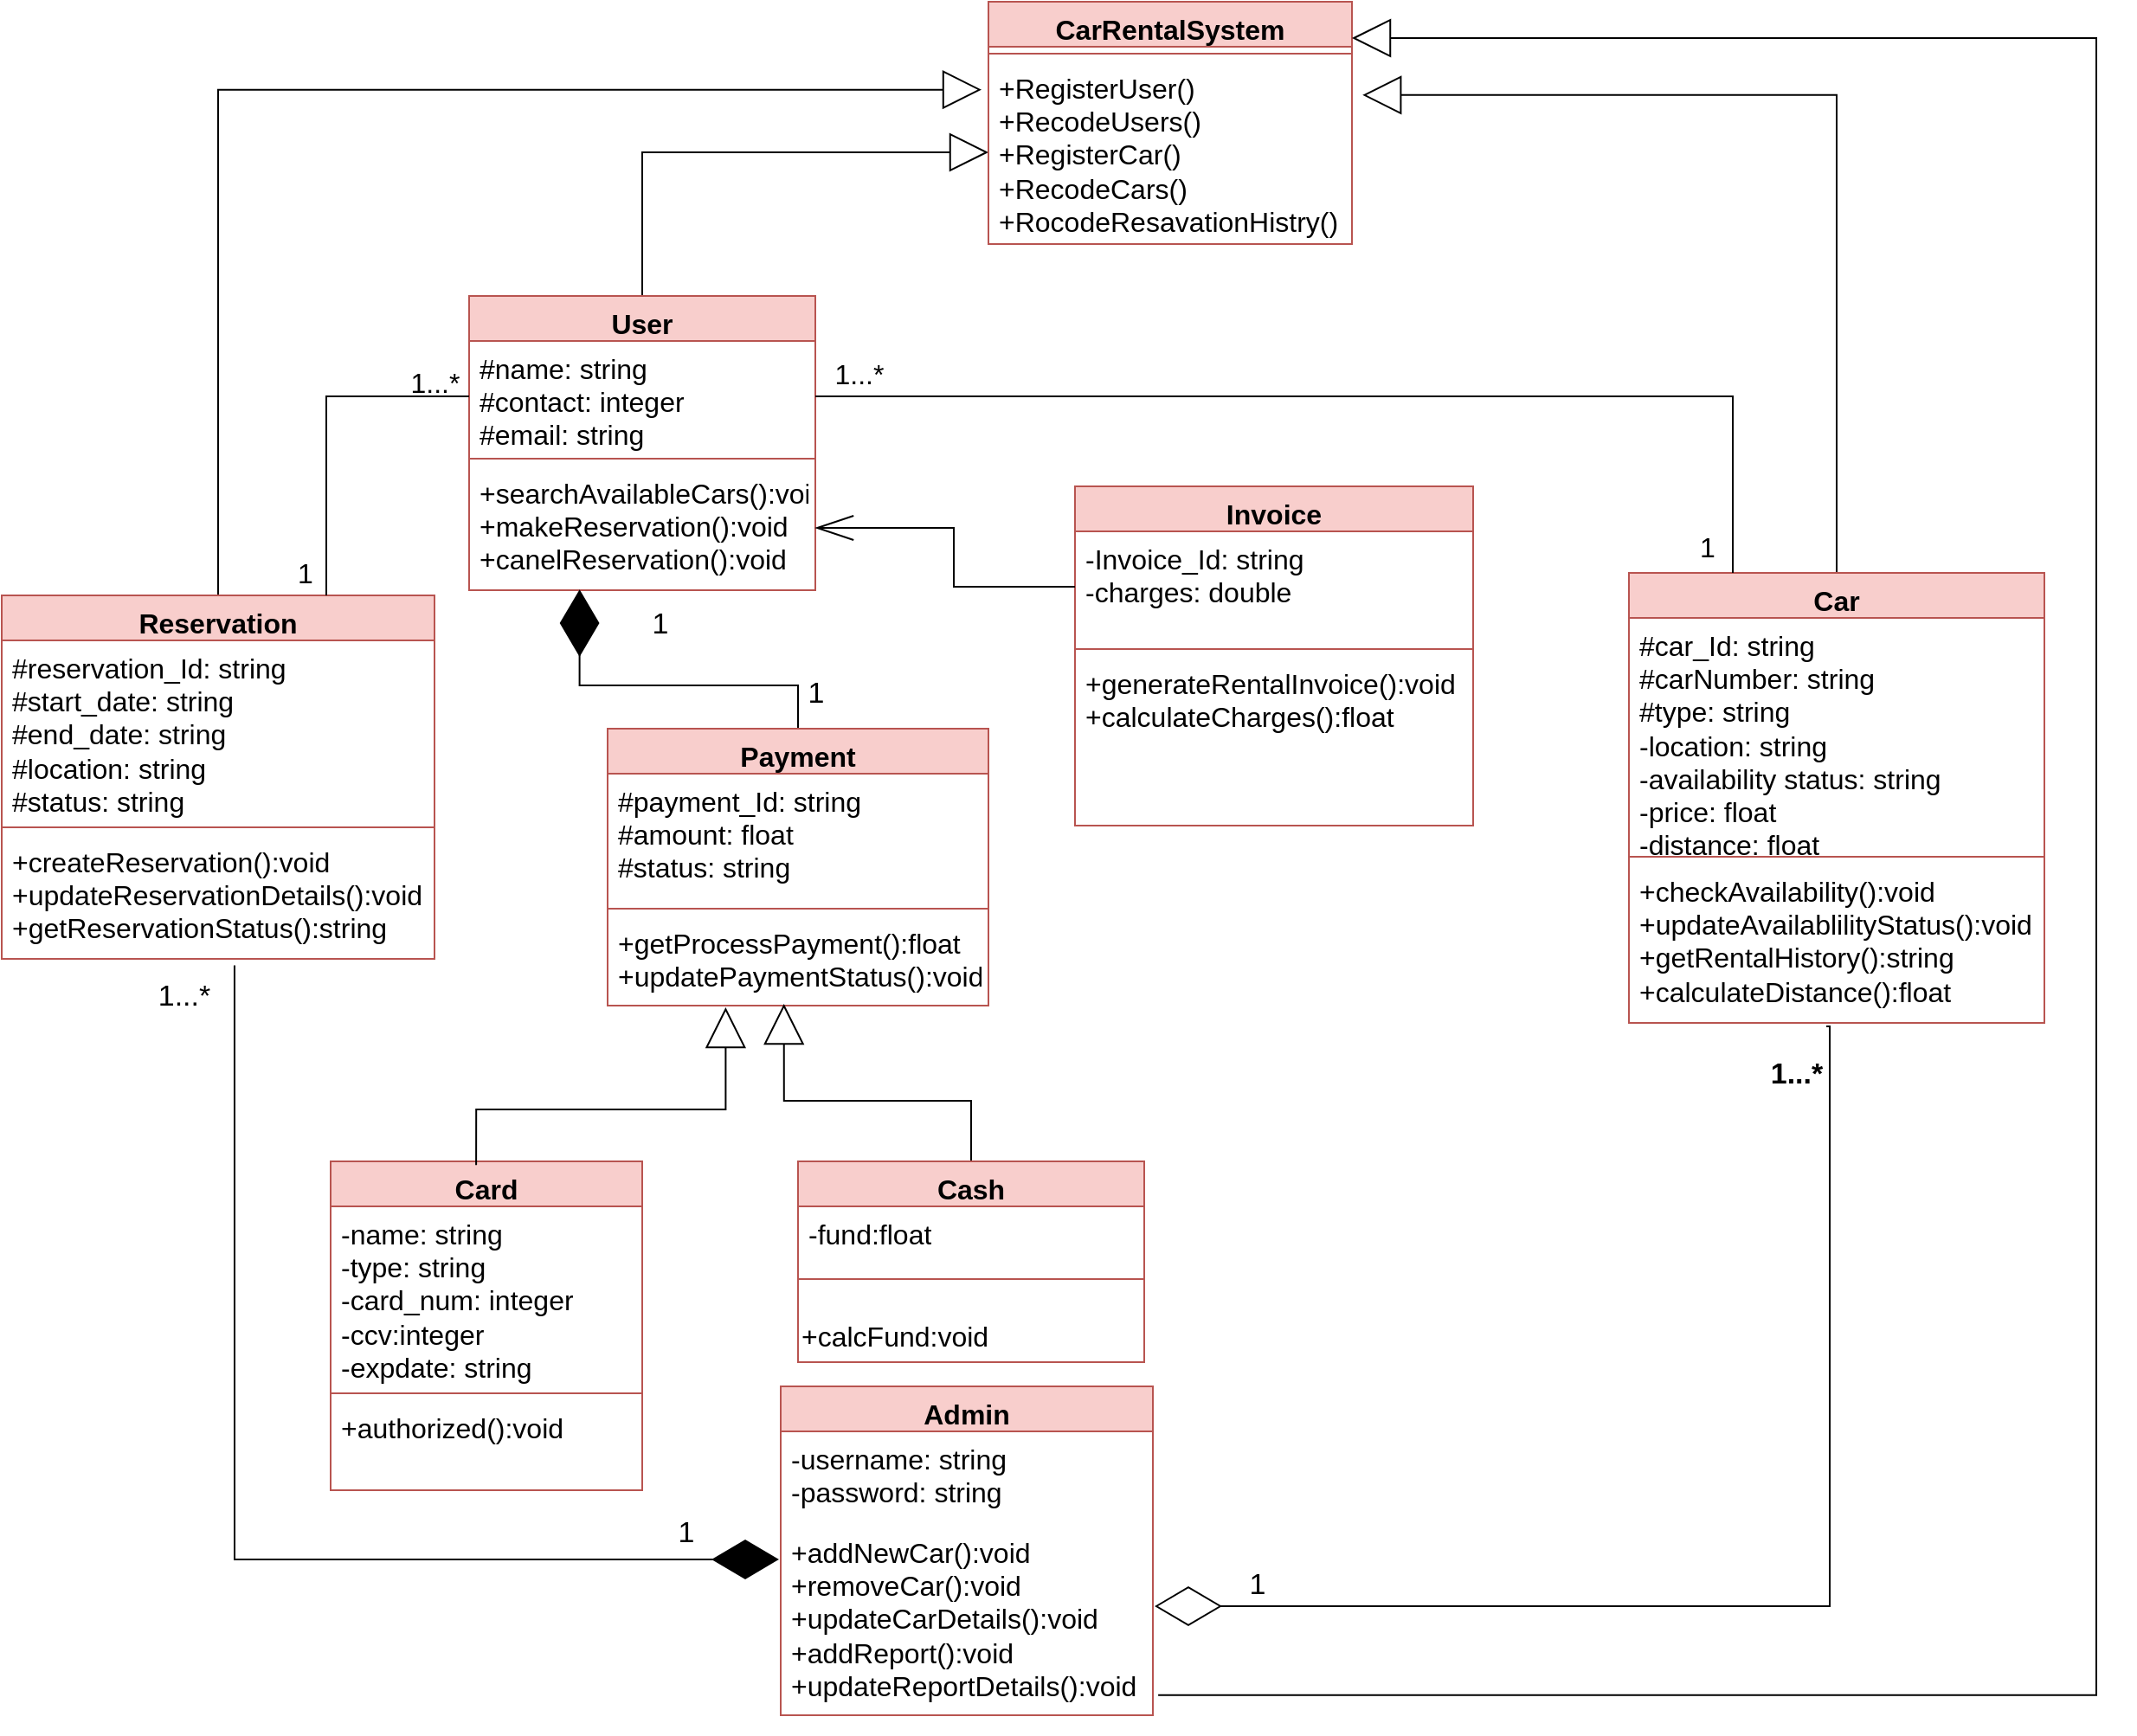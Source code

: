 <mxfile version="20.8.16" type="device" pages="2"><diagram id="C5RBs43oDa-KdzZeNtuy" name="Page-1"><mxGraphModel dx="1730" dy="540" grid="1" gridSize="10" guides="1" tooltips="1" connect="1" arrows="1" fold="1" page="1" pageScale="1" pageWidth="850" pageHeight="1100" background="#FFFFFF" math="0" shadow="0"><root><mxCell id="WIyWlLk6GJQsqaUBKTNV-0"/><mxCell id="WIyWlLk6GJQsqaUBKTNV-1" parent="WIyWlLk6GJQsqaUBKTNV-0"/><mxCell id="5fKH6Zi56oNLOz5DP2K2-34" style="edgeStyle=orthogonalEdgeStyle;rounded=0;orthogonalLoop=1;jettySize=auto;html=1;exitX=0.5;exitY=0;exitDx=0;exitDy=0;entryX=0;entryY=0.5;entryDx=0;entryDy=0;fontSize=17;endArrow=block;endFill=0;startSize=5;endSize=20;targetPerimeterSpacing=0;" parent="WIyWlLk6GJQsqaUBKTNV-1" source="JKnErFiWb5vEpZfUw-BA-1" target="5fKH6Zi56oNLOz5DP2K2-26" edge="1"><mxGeometry relative="1" as="geometry"/></mxCell><mxCell id="JKnErFiWb5vEpZfUw-BA-1" value="User" style="swimlane;fontStyle=1;align=center;verticalAlign=top;childLayout=stackLayout;horizontal=1;startSize=26;horizontalStack=0;resizeParent=1;resizeParentMax=0;resizeLast=0;collapsible=1;marginBottom=0;whiteSpace=wrap;html=1;fontSize=16;fillColor=#f8cecc;strokeColor=#b85450;" parent="WIyWlLk6GJQsqaUBKTNV-1" vertex="1"><mxGeometry x="-190" y="250" width="200" height="170" as="geometry"/></mxCell><mxCell id="JKnErFiWb5vEpZfUw-BA-2" value="#name: string&lt;br&gt;#contact: integer&lt;br&gt;#email: string" style="text;strokeColor=none;fillColor=none;align=left;verticalAlign=top;spacingLeft=4;spacingRight=4;overflow=hidden;rotatable=0;points=[[0,0.5],[1,0.5]];portConstraint=eastwest;whiteSpace=wrap;html=1;fontSize=16;" parent="JKnErFiWb5vEpZfUw-BA-1" vertex="1"><mxGeometry y="26" width="200" height="64" as="geometry"/></mxCell><mxCell id="JKnErFiWb5vEpZfUw-BA-3" value="" style="line;strokeWidth=1;fillColor=none;align=left;verticalAlign=middle;spacingTop=-1;spacingLeft=3;spacingRight=3;rotatable=0;labelPosition=right;points=[];portConstraint=eastwest;strokeColor=inherit;fontSize=16;" parent="JKnErFiWb5vEpZfUw-BA-1" vertex="1"><mxGeometry y="90" width="200" height="8" as="geometry"/></mxCell><mxCell id="JKnErFiWb5vEpZfUw-BA-4" value="+searchAvailableCars():void&lt;br&gt;+makeReservation():void&lt;br&gt;+canelReservation():void" style="text;strokeColor=none;fillColor=none;align=left;verticalAlign=top;spacingLeft=4;spacingRight=4;overflow=hidden;rotatable=0;points=[[0,0.5],[1,0.5]];portConstraint=eastwest;whiteSpace=wrap;html=1;fontSize=16;" parent="JKnErFiWb5vEpZfUw-BA-1" vertex="1"><mxGeometry y="98" width="200" height="72" as="geometry"/></mxCell><mxCell id="5fKH6Zi56oNLOz5DP2K2-31" style="edgeStyle=orthogonalEdgeStyle;rounded=0;orthogonalLoop=1;jettySize=auto;html=1;exitX=0.5;exitY=0;exitDx=0;exitDy=0;entryX=1.029;entryY=0.188;entryDx=0;entryDy=0;fontSize=17;endArrow=block;endFill=0;startSize=5;endSize=20;targetPerimeterSpacing=0;entryPerimeter=0;" parent="WIyWlLk6GJQsqaUBKTNV-1" source="JKnErFiWb5vEpZfUw-BA-9" target="5fKH6Zi56oNLOz5DP2K2-26" edge="1"><mxGeometry relative="1" as="geometry"/></mxCell><mxCell id="JKnErFiWb5vEpZfUw-BA-9" value="Car" style="swimlane;fontStyle=1;align=center;verticalAlign=top;childLayout=stackLayout;horizontal=1;startSize=26;horizontalStack=0;resizeParent=1;resizeParentMax=0;resizeLast=0;collapsible=1;marginBottom=0;whiteSpace=wrap;html=1;fontSize=16;fillColor=#f8cecc;strokeColor=#b85450;" parent="WIyWlLk6GJQsqaUBKTNV-1" vertex="1"><mxGeometry x="480" y="410" width="240" height="260" as="geometry"/></mxCell><mxCell id="JKnErFiWb5vEpZfUw-BA-10" value="#car_Id: string&lt;br&gt;#carNumber: string&lt;br&gt;#type: string&lt;br&gt;-location: string&lt;br&gt;-availability status: string&lt;br&gt;-price: float&lt;br&gt;-distance: float" style="text;strokeColor=none;fillColor=none;align=left;verticalAlign=top;spacingLeft=4;spacingRight=4;overflow=hidden;rotatable=0;points=[[0,0.5],[1,0.5]];portConstraint=eastwest;whiteSpace=wrap;html=1;fontSize=16;" parent="JKnErFiWb5vEpZfUw-BA-9" vertex="1"><mxGeometry y="26" width="240" height="134" as="geometry"/></mxCell><mxCell id="JKnErFiWb5vEpZfUw-BA-11" value="" style="line;strokeWidth=1;fillColor=none;align=left;verticalAlign=middle;spacingTop=-1;spacingLeft=3;spacingRight=3;rotatable=0;labelPosition=right;points=[];portConstraint=eastwest;strokeColor=inherit;fontSize=16;" parent="JKnErFiWb5vEpZfUw-BA-9" vertex="1"><mxGeometry y="160" width="240" height="8" as="geometry"/></mxCell><mxCell id="JKnErFiWb5vEpZfUw-BA-12" value="+checkAvailability():void&lt;br&gt;+updateAvailablilityStatus():void&lt;br&gt;+getRentalHistory():string&lt;br&gt;+calculateDistance():float" style="text;strokeColor=none;fillColor=none;align=left;verticalAlign=top;spacingLeft=4;spacingRight=4;overflow=hidden;rotatable=0;points=[[0,0.5],[1,0.5]];portConstraint=eastwest;whiteSpace=wrap;html=1;fontSize=16;" parent="JKnErFiWb5vEpZfUw-BA-9" vertex="1"><mxGeometry y="168" width="240" height="92" as="geometry"/></mxCell><mxCell id="5fKH6Zi56oNLOz5DP2K2-10" style="edgeStyle=orthogonalEdgeStyle;rounded=0;orthogonalLoop=1;jettySize=auto;html=1;exitX=0.384;exitY=1.052;exitDx=0;exitDy=0;fontSize=17;endArrow=diamondThin;endFill=1;startSize=5;endSize=36;targetPerimeterSpacing=0;exitPerimeter=0;" parent="WIyWlLk6GJQsqaUBKTNV-1" edge="1"><mxGeometry relative="1" as="geometry"><mxPoint x="-325.52" y="636.744" as="sourcePoint"/><mxPoint x="-11" y="980" as="targetPoint"/><Array as="points"><mxPoint x="-326" y="980"/><mxPoint x="-70" y="980"/></Array></mxGeometry></mxCell><mxCell id="5fKH6Zi56oNLOz5DP2K2-30" style="edgeStyle=orthogonalEdgeStyle;rounded=0;orthogonalLoop=1;jettySize=auto;html=1;exitX=0.5;exitY=0;exitDx=0;exitDy=0;entryX=-0.019;entryY=0.159;entryDx=0;entryDy=0;entryPerimeter=0;fontSize=17;endArrow=block;endFill=0;startSize=5;endSize=20;targetPerimeterSpacing=0;" parent="WIyWlLk6GJQsqaUBKTNV-1" source="JKnErFiWb5vEpZfUw-BA-13" target="5fKH6Zi56oNLOz5DP2K2-26" edge="1"><mxGeometry relative="1" as="geometry"/></mxCell><mxCell id="JKnErFiWb5vEpZfUw-BA-13" value="Reservation" style="swimlane;fontStyle=1;align=center;verticalAlign=top;childLayout=stackLayout;horizontal=1;startSize=26;horizontalStack=0;resizeParent=1;resizeParentMax=0;resizeLast=0;collapsible=1;marginBottom=0;whiteSpace=wrap;html=1;fontSize=16;fillColor=#f8cecc;strokeColor=#b85450;" parent="WIyWlLk6GJQsqaUBKTNV-1" vertex="1"><mxGeometry x="-460" y="423" width="250" height="210" as="geometry"/></mxCell><mxCell id="JKnErFiWb5vEpZfUw-BA-14" value="#reservation_Id: string&lt;br&gt;#start_date: string&lt;br&gt;#end_date: string&lt;br&gt;#location: string&lt;br&gt;#status: string" style="text;strokeColor=none;fillColor=none;align=left;verticalAlign=top;spacingLeft=4;spacingRight=4;overflow=hidden;rotatable=0;points=[[0,0.5],[1,0.5]];portConstraint=eastwest;whiteSpace=wrap;html=1;fontSize=16;" parent="JKnErFiWb5vEpZfUw-BA-13" vertex="1"><mxGeometry y="26" width="250" height="104" as="geometry"/></mxCell><mxCell id="JKnErFiWb5vEpZfUw-BA-15" value="" style="line;strokeWidth=1;fillColor=none;align=left;verticalAlign=middle;spacingTop=-1;spacingLeft=3;spacingRight=3;rotatable=0;labelPosition=right;points=[];portConstraint=eastwest;strokeColor=inherit;fontSize=16;" parent="JKnErFiWb5vEpZfUw-BA-13" vertex="1"><mxGeometry y="130" width="250" height="8" as="geometry"/></mxCell><mxCell id="JKnErFiWb5vEpZfUw-BA-16" value="+createReservation():void&lt;br&gt;+updateReservationDetails():void&lt;br&gt;+getReservationStatus():string" style="text;strokeColor=none;fillColor=none;align=left;verticalAlign=top;spacingLeft=4;spacingRight=4;overflow=hidden;rotatable=0;points=[[0,0.5],[1,0.5]];portConstraint=eastwest;whiteSpace=wrap;html=1;fontSize=16;" parent="JKnErFiWb5vEpZfUw-BA-13" vertex="1"><mxGeometry y="138" width="250" height="72" as="geometry"/></mxCell><mxCell id="JKnErFiWb5vEpZfUw-BA-21" value="Invoice" style="swimlane;fontStyle=1;align=center;verticalAlign=top;childLayout=stackLayout;horizontal=1;startSize=26;horizontalStack=0;resizeParent=1;resizeParentMax=0;resizeLast=0;collapsible=1;marginBottom=0;whiteSpace=wrap;html=1;fontSize=16;fillColor=#f8cecc;strokeColor=#b85450;" parent="WIyWlLk6GJQsqaUBKTNV-1" vertex="1"><mxGeometry x="160" y="360" width="230" height="196" as="geometry"/></mxCell><mxCell id="JKnErFiWb5vEpZfUw-BA-22" value="-Invoice_Id: string&lt;br&gt;-charges: double" style="text;strokeColor=none;fillColor=none;align=left;verticalAlign=top;spacingLeft=4;spacingRight=4;overflow=hidden;rotatable=0;points=[[0,0.5],[1,0.5]];portConstraint=eastwest;whiteSpace=wrap;html=1;fontSize=16;" parent="JKnErFiWb5vEpZfUw-BA-21" vertex="1"><mxGeometry y="26" width="230" height="64" as="geometry"/></mxCell><mxCell id="JKnErFiWb5vEpZfUw-BA-23" value="" style="line;strokeWidth=1;fillColor=none;align=left;verticalAlign=middle;spacingTop=-1;spacingLeft=3;spacingRight=3;rotatable=0;labelPosition=right;points=[];portConstraint=eastwest;strokeColor=inherit;fontSize=16;" parent="JKnErFiWb5vEpZfUw-BA-21" vertex="1"><mxGeometry y="90" width="230" height="8" as="geometry"/></mxCell><mxCell id="JKnErFiWb5vEpZfUw-BA-24" value="+generateRentalInvoice():void&lt;br&gt;+calculateCharges():float" style="text;strokeColor=none;fillColor=none;align=left;verticalAlign=top;spacingLeft=4;spacingRight=4;overflow=hidden;rotatable=0;points=[[0,0.5],[1,0.5]];portConstraint=eastwest;whiteSpace=wrap;html=1;fontSize=16;" parent="JKnErFiWb5vEpZfUw-BA-21" vertex="1"><mxGeometry y="98" width="230" height="98" as="geometry"/></mxCell><mxCell id="5fKH6Zi56oNLOz5DP2K2-41" style="edgeStyle=orthogonalEdgeStyle;rounded=0;orthogonalLoop=1;jettySize=auto;html=1;exitX=0.5;exitY=0;exitDx=0;exitDy=0;fontSize=17;endArrow=diamondThin;endFill=1;startSize=5;endSize=36;targetPerimeterSpacing=0;entryX=0.319;entryY=0.994;entryDx=0;entryDy=0;entryPerimeter=0;" parent="WIyWlLk6GJQsqaUBKTNV-1" source="JKnErFiWb5vEpZfUw-BA-29" target="JKnErFiWb5vEpZfUw-BA-4" edge="1"><mxGeometry relative="1" as="geometry"><mxPoint x="-110" y="430" as="targetPoint"/><Array as="points"><mxPoint y="475"/><mxPoint x="-126" y="475"/></Array></mxGeometry></mxCell><mxCell id="JKnErFiWb5vEpZfUw-BA-29" value="Payment" style="swimlane;fontStyle=1;align=center;verticalAlign=top;childLayout=stackLayout;horizontal=1;startSize=26;horizontalStack=0;resizeParent=1;resizeParentMax=0;resizeLast=0;collapsible=1;marginBottom=0;whiteSpace=wrap;html=1;fontSize=16;fillColor=#f8cecc;strokeColor=#b85450;" parent="WIyWlLk6GJQsqaUBKTNV-1" vertex="1"><mxGeometry x="-110" y="500" width="220" height="160" as="geometry"/></mxCell><mxCell id="JKnErFiWb5vEpZfUw-BA-30" value="#payment_Id: string&lt;br&gt;#amount: float&lt;br&gt;#status: string" style="text;strokeColor=none;fillColor=none;align=left;verticalAlign=top;spacingLeft=4;spacingRight=4;overflow=hidden;rotatable=0;points=[[0,0.5],[1,0.5]];portConstraint=eastwest;whiteSpace=wrap;html=1;fontSize=16;" parent="JKnErFiWb5vEpZfUw-BA-29" vertex="1"><mxGeometry y="26" width="220" height="74" as="geometry"/></mxCell><mxCell id="JKnErFiWb5vEpZfUw-BA-31" value="" style="line;strokeWidth=1;fillColor=none;align=left;verticalAlign=middle;spacingTop=-1;spacingLeft=3;spacingRight=3;rotatable=0;labelPosition=right;points=[];portConstraint=eastwest;strokeColor=inherit;fontSize=16;" parent="JKnErFiWb5vEpZfUw-BA-29" vertex="1"><mxGeometry y="100" width="220" height="8" as="geometry"/></mxCell><mxCell id="JKnErFiWb5vEpZfUw-BA-32" value="+getProcessPayment():float&lt;br&gt;+updatePaymentStatus():void" style="text;strokeColor=none;fillColor=none;align=left;verticalAlign=top;spacingLeft=4;spacingRight=4;overflow=hidden;rotatable=0;points=[[0,0.5],[1,0.5]];portConstraint=eastwest;whiteSpace=wrap;html=1;fontSize=16;" parent="JKnErFiWb5vEpZfUw-BA-29" vertex="1"><mxGeometry y="108" width="220" height="52" as="geometry"/></mxCell><mxCell id="AgXXoF1QpQDOh2GiDU2i-0" value="Card" style="swimlane;fontStyle=1;align=center;verticalAlign=top;childLayout=stackLayout;horizontal=1;startSize=26;horizontalStack=0;resizeParent=1;resizeParentMax=0;resizeLast=0;collapsible=1;marginBottom=0;whiteSpace=wrap;html=1;fontSize=16;fillColor=#f8cecc;strokeColor=#b85450;" parent="WIyWlLk6GJQsqaUBKTNV-1" vertex="1"><mxGeometry x="-270" y="750" width="180" height="190" as="geometry"/></mxCell><mxCell id="AgXXoF1QpQDOh2GiDU2i-1" value="-name: string&lt;br&gt;-type: string&lt;br&gt;-card_num: integer&lt;br&gt;-ccv:integer&lt;br&gt;-expdate: string" style="text;strokeColor=none;fillColor=none;align=left;verticalAlign=top;spacingLeft=4;spacingRight=4;overflow=hidden;rotatable=0;points=[[0,0.5],[1,0.5]];portConstraint=eastwest;whiteSpace=wrap;html=1;fontSize=16;" parent="AgXXoF1QpQDOh2GiDU2i-0" vertex="1"><mxGeometry y="26" width="180" height="104" as="geometry"/></mxCell><mxCell id="AgXXoF1QpQDOh2GiDU2i-2" value="" style="line;strokeWidth=1;fillColor=none;align=left;verticalAlign=middle;spacingTop=-1;spacingLeft=3;spacingRight=3;rotatable=0;labelPosition=right;points=[];portConstraint=eastwest;strokeColor=inherit;fontSize=16;" parent="AgXXoF1QpQDOh2GiDU2i-0" vertex="1"><mxGeometry y="130" width="180" height="8" as="geometry"/></mxCell><mxCell id="AgXXoF1QpQDOh2GiDU2i-3" value="+authorized():void" style="text;strokeColor=none;fillColor=none;align=left;verticalAlign=top;spacingLeft=4;spacingRight=4;overflow=hidden;rotatable=0;points=[[0,0.5],[1,0.5]];portConstraint=eastwest;whiteSpace=wrap;html=1;fontSize=16;" parent="AgXXoF1QpQDOh2GiDU2i-0" vertex="1"><mxGeometry y="138" width="180" height="52" as="geometry"/></mxCell><mxCell id="5fKH6Zi56oNLOz5DP2K2-1" style="edgeStyle=orthogonalEdgeStyle;rounded=0;orthogonalLoop=1;jettySize=auto;html=1;endArrow=block;endFill=0;startSize=5;endSize=21;targetPerimeterSpacing=0;entryX=0.463;entryY=0.981;entryDx=0;entryDy=0;entryPerimeter=0;exitX=0.5;exitY=0;exitDx=0;exitDy=0;" parent="WIyWlLk6GJQsqaUBKTNV-1" source="AgXXoF1QpQDOh2GiDU2i-4" target="JKnErFiWb5vEpZfUw-BA-32" edge="1"><mxGeometry relative="1" as="geometry"><mxPoint x="-20" y="620" as="targetPoint"/><mxPoint x="95" y="710" as="sourcePoint"/></mxGeometry></mxCell><mxCell id="AgXXoF1QpQDOh2GiDU2i-4" value="Cash" style="swimlane;fontStyle=1;align=center;verticalAlign=top;childLayout=stackLayout;horizontal=1;startSize=26;horizontalStack=0;resizeParent=1;resizeParentMax=0;resizeLast=0;collapsible=1;marginBottom=0;whiteSpace=wrap;html=1;fontSize=16;fillColor=#f8cecc;strokeColor=#b85450;" parent="WIyWlLk6GJQsqaUBKTNV-1" vertex="1"><mxGeometry y="750" width="200" height="116" as="geometry"/></mxCell><mxCell id="AgXXoF1QpQDOh2GiDU2i-5" value="&lt;font style=&quot;font-size: 16px;&quot;&gt;-fund:float&lt;br&gt;&lt;br&gt;&lt;/font&gt;" style="text;strokeColor=none;fillColor=none;align=left;verticalAlign=top;spacingLeft=4;spacingRight=4;overflow=hidden;rotatable=0;points=[[0,0.5],[1,0.5]];portConstraint=eastwest;whiteSpace=wrap;html=1;fontSize=16;" parent="AgXXoF1QpQDOh2GiDU2i-4" vertex="1"><mxGeometry y="26" width="200" height="24" as="geometry"/></mxCell><mxCell id="AgXXoF1QpQDOh2GiDU2i-6" value="" style="line;strokeWidth=1;fillColor=none;align=left;verticalAlign=middle;spacingTop=-1;spacingLeft=3;spacingRight=3;rotatable=0;labelPosition=right;points=[];portConstraint=eastwest;strokeColor=inherit;fontSize=16;" parent="AgXXoF1QpQDOh2GiDU2i-4" vertex="1"><mxGeometry y="50" width="200" height="36" as="geometry"/></mxCell><mxCell id="KnhO13s-ASil5uCbt83o-5" value="+calcFund:void" style="text;html=1;align=left;verticalAlign=middle;resizable=0;points=[];autosize=1;strokeColor=none;fillColor=none;fontSize=16;" parent="AgXXoF1QpQDOh2GiDU2i-4" vertex="1"><mxGeometry y="86" width="200" height="30" as="geometry"/></mxCell><mxCell id="5fKH6Zi56oNLOz5DP2K2-0" value="" style="endArrow=block;html=1;rounded=0;endFill=0;exitX=0.467;exitY=0.011;exitDx=0;exitDy=0;exitPerimeter=0;edgeStyle=orthogonalEdgeStyle;endSize=21;startSize=5;targetPerimeterSpacing=0;entryX=0.31;entryY=1.019;entryDx=0;entryDy=0;entryPerimeter=0;" parent="WIyWlLk6GJQsqaUBKTNV-1" source="AgXXoF1QpQDOh2GiDU2i-0" target="JKnErFiWb5vEpZfUw-BA-32" edge="1"><mxGeometry width="50" height="50" relative="1" as="geometry"><mxPoint x="30" y="690" as="sourcePoint"/><mxPoint x="-50" y="610" as="targetPoint"/><Array as="points"><mxPoint x="-186" y="720"/><mxPoint x="-42" y="720"/></Array></mxGeometry></mxCell><mxCell id="5fKH6Zi56oNLOz5DP2K2-6" value="&lt;b&gt;&lt;font style=&quot;font-size: 17px;&quot;&gt;1...*&lt;/font&gt;&lt;/b&gt;" style="whiteSpace=wrap;html=1;strokeColor=#ffffff;" parent="WIyWlLk6GJQsqaUBKTNV-1" vertex="1"><mxGeometry x="557" y="690" width="40" height="20" as="geometry"/></mxCell><mxCell id="5fKH6Zi56oNLOz5DP2K2-11" value="1...*" style="text;html=1;align=center;verticalAlign=middle;resizable=0;points=[];autosize=1;strokeColor=none;fillColor=none;fontSize=17;" parent="WIyWlLk6GJQsqaUBKTNV-1" vertex="1"><mxGeometry x="-380" y="640" width="50" height="30" as="geometry"/></mxCell><mxCell id="5fKH6Zi56oNLOz5DP2K2-23" value="CarRentalSystem" style="swimlane;fontStyle=1;align=center;verticalAlign=top;childLayout=stackLayout;horizontal=1;startSize=26;horizontalStack=0;resizeParent=1;resizeParentMax=0;resizeLast=0;collapsible=1;marginBottom=0;whiteSpace=wrap;html=1;fontSize=16;fillColor=#f8cecc;strokeColor=#b85450;" parent="WIyWlLk6GJQsqaUBKTNV-1" vertex="1"><mxGeometry x="110" y="80" width="210" height="140" as="geometry"/></mxCell><mxCell id="5fKH6Zi56oNLOz5DP2K2-25" value="" style="line;strokeWidth=1;fillColor=none;align=left;verticalAlign=middle;spacingTop=-1;spacingLeft=3;spacingRight=3;rotatable=0;labelPosition=right;points=[];portConstraint=eastwest;strokeColor=inherit;fontSize=16;" parent="5fKH6Zi56oNLOz5DP2K2-23" vertex="1"><mxGeometry y="26" width="210" height="8" as="geometry"/></mxCell><mxCell id="5fKH6Zi56oNLOz5DP2K2-26" value="+RegisterUser()&lt;br&gt;+RecodeUsers()&lt;br&gt;+RegisterCar()&lt;br&gt;+RecodeCars()&lt;br&gt;+RocodeResavationHistry()" style="text;strokeColor=none;fillColor=none;align=left;verticalAlign=top;spacingLeft=4;spacingRight=4;overflow=hidden;rotatable=0;points=[[0,0.5],[1,0.5]];portConstraint=eastwest;whiteSpace=wrap;html=1;fontSize=16;" parent="5fKH6Zi56oNLOz5DP2K2-23" vertex="1"><mxGeometry y="34" width="210" height="106" as="geometry"/></mxCell><mxCell id="5fKH6Zi56oNLOz5DP2K2-28" value="1" style="text;html=1;align=center;verticalAlign=middle;resizable=0;points=[];autosize=1;strokeColor=none;fillColor=none;fontSize=17;" parent="WIyWlLk6GJQsqaUBKTNV-1" vertex="1"><mxGeometry x="250" y="980" width="30" height="30" as="geometry"/></mxCell><mxCell id="5fKH6Zi56oNLOz5DP2K2-29" value="1" style="text;html=1;align=center;verticalAlign=middle;resizable=0;points=[];autosize=1;strokeColor=none;fillColor=none;fontSize=17;" parent="WIyWlLk6GJQsqaUBKTNV-1" vertex="1"><mxGeometry x="-80" y="950" width="30" height="30" as="geometry"/></mxCell><mxCell id="5fKH6Zi56oNLOz5DP2K2-37" value="" style="endArrow=none;html=1;rounded=0;fontSize=17;startSize=5;endSize=20;targetPerimeterSpacing=0;exitX=1;exitY=0.5;exitDx=0;exitDy=0;entryX=0.25;entryY=0;entryDx=0;entryDy=0;edgeStyle=orthogonalEdgeStyle;" parent="WIyWlLk6GJQsqaUBKTNV-1" source="JKnErFiWb5vEpZfUw-BA-2" target="JKnErFiWb5vEpZfUw-BA-9" edge="1"><mxGeometry width="50" height="50" relative="1" as="geometry"><mxPoint x="130" y="470" as="sourcePoint"/><mxPoint x="180" y="420" as="targetPoint"/></mxGeometry></mxCell><mxCell id="5fKH6Zi56oNLOz5DP2K2-39" value="" style="endArrow=none;html=1;rounded=0;fontSize=17;startSize=5;endSize=20;targetPerimeterSpacing=0;entryX=0;entryY=0.5;entryDx=0;entryDy=0;exitX=0.75;exitY=0;exitDx=0;exitDy=0;edgeStyle=orthogonalEdgeStyle;" parent="WIyWlLk6GJQsqaUBKTNV-1" source="JKnErFiWb5vEpZfUw-BA-13" target="JKnErFiWb5vEpZfUw-BA-2" edge="1"><mxGeometry width="50" height="50" relative="1" as="geometry"><mxPoint x="-280" y="420" as="sourcePoint"/><mxPoint x="-210" y="320" as="targetPoint"/></mxGeometry></mxCell><mxCell id="5fKH6Zi56oNLOz5DP2K2-40" style="edgeStyle=orthogonalEdgeStyle;rounded=0;orthogonalLoop=1;jettySize=auto;html=1;exitX=0;exitY=0.5;exitDx=0;exitDy=0;fontSize=17;endArrow=openThin;endFill=0;startSize=5;endSize=20;targetPerimeterSpacing=0;" parent="WIyWlLk6GJQsqaUBKTNV-1" source="JKnErFiWb5vEpZfUw-BA-22" target="JKnErFiWb5vEpZfUw-BA-4" edge="1"><mxGeometry relative="1" as="geometry"/></mxCell><mxCell id="5fKH6Zi56oNLOz5DP2K2-42" value="1" style="text;html=1;align=center;verticalAlign=middle;resizable=0;points=[];autosize=1;strokeColor=none;fillColor=none;fontSize=17;" parent="WIyWlLk6GJQsqaUBKTNV-1" vertex="1"><mxGeometry x="-95" y="425" width="30" height="30" as="geometry"/></mxCell><mxCell id="5fKH6Zi56oNLOz5DP2K2-43" value="1" style="text;html=1;align=center;verticalAlign=middle;resizable=0;points=[];autosize=1;strokeColor=none;fillColor=none;fontSize=17;" parent="WIyWlLk6GJQsqaUBKTNV-1" vertex="1"><mxGeometry x="-5" y="465" width="30" height="30" as="geometry"/></mxCell><mxCell id="JKnErFiWb5vEpZfUw-BA-17" value="Admin" style="swimlane;fontStyle=1;align=center;verticalAlign=top;childLayout=stackLayout;horizontal=1;startSize=26;horizontalStack=0;resizeParent=1;resizeParentMax=0;resizeLast=0;collapsible=1;marginBottom=0;whiteSpace=wrap;html=1;fontSize=16;fillColor=#f8cecc;strokeColor=#b85450;" parent="WIyWlLk6GJQsqaUBKTNV-1" vertex="1"><mxGeometry x="-10" y="880" width="215" height="190" as="geometry"/></mxCell><mxCell id="JKnErFiWb5vEpZfUw-BA-18" value="-username: string&lt;br&gt;-password: string" style="text;strokeColor=none;fillColor=none;align=left;verticalAlign=top;spacingLeft=4;spacingRight=4;overflow=hidden;rotatable=0;points=[[0,0.5],[1,0.5]];portConstraint=eastwest;whiteSpace=wrap;html=1;fontSize=16;" parent="JKnErFiWb5vEpZfUw-BA-17" vertex="1"><mxGeometry y="26" width="215" height="54" as="geometry"/></mxCell><mxCell id="JKnErFiWb5vEpZfUw-BA-20" value="+addNewCar():void&lt;br&gt;+removeCar():void&lt;br&gt;+updateCarDetails():void&lt;br&gt;+addReport():void&lt;br&gt;+updateReportDetails():void" style="text;strokeColor=none;fillColor=none;align=left;verticalAlign=top;spacingLeft=4;spacingRight=4;overflow=hidden;rotatable=0;points=[[0,0.5],[1,0.5]];portConstraint=eastwest;whiteSpace=wrap;html=1;fontSize=16;" parent="JKnErFiWb5vEpZfUw-BA-17" vertex="1"><mxGeometry y="80" width="215" height="110" as="geometry"/></mxCell><mxCell id="5fKH6Zi56oNLOz5DP2K2-46" style="edgeStyle=orthogonalEdgeStyle;rounded=0;orthogonalLoop=1;jettySize=auto;html=1;fontSize=17;endArrow=diamondThin;endFill=0;startSize=5;endSize=36;targetPerimeterSpacing=0;" parent="WIyWlLk6GJQsqaUBKTNV-1" edge="1"><mxGeometry relative="1" as="geometry"><mxPoint x="206" y="1007" as="targetPoint"/><mxPoint x="596" y="672" as="sourcePoint"/><Array as="points"><mxPoint x="594" y="672"/><mxPoint x="596" y="672"/><mxPoint x="596" y="1007"/></Array></mxGeometry></mxCell><mxCell id="KnhO13s-ASil5uCbt83o-0" style="edgeStyle=orthogonalEdgeStyle;rounded=0;orthogonalLoop=1;jettySize=auto;html=1;entryX=1;entryY=0.25;entryDx=0;entryDy=0;exitX=1.017;exitY=1.022;exitDx=0;exitDy=0;exitPerimeter=0;endArrow=block;endFill=0;endSize=20;" parent="WIyWlLk6GJQsqaUBKTNV-1" edge="1"><mxGeometry relative="1" as="geometry"><mxPoint x="208.06" y="1058.42" as="sourcePoint"/><mxPoint x="320" y="101" as="targetPoint"/><Array as="points"><mxPoint x="750" y="1058"/><mxPoint x="750" y="101"/></Array></mxGeometry></mxCell><mxCell id="KnhO13s-ASil5uCbt83o-6" value="1" style="text;html=1;align=center;verticalAlign=middle;resizable=0;points=[];autosize=1;strokeColor=none;fillColor=none;fontSize=16;" parent="WIyWlLk6GJQsqaUBKTNV-1" vertex="1"><mxGeometry x="-300" y="395" width="30" height="30" as="geometry"/></mxCell><mxCell id="KnhO13s-ASil5uCbt83o-7" value="1...*" style="text;html=1;align=center;verticalAlign=middle;resizable=0;points=[];autosize=1;strokeColor=none;fillColor=none;fontSize=16;" parent="WIyWlLk6GJQsqaUBKTNV-1" vertex="1"><mxGeometry x="-235" y="285" width="50" height="30" as="geometry"/></mxCell><mxCell id="KnhO13s-ASil5uCbt83o-9" value="1" style="text;html=1;align=center;verticalAlign=middle;resizable=0;points=[];autosize=1;strokeColor=none;fillColor=none;fontSize=16;" parent="WIyWlLk6GJQsqaUBKTNV-1" vertex="1"><mxGeometry x="510" y="380" width="30" height="30" as="geometry"/></mxCell><mxCell id="KnhO13s-ASil5uCbt83o-10" value="1...*" style="text;html=1;align=center;verticalAlign=middle;resizable=0;points=[];autosize=1;strokeColor=none;fillColor=none;fontSize=16;" parent="WIyWlLk6GJQsqaUBKTNV-1" vertex="1"><mxGeometry x="10" y="280" width="50" height="30" as="geometry"/></mxCell></root></mxGraphModel></diagram><diagram name="Copy of Page-1" id="67PkJj_xaJMv50eRvia3"><mxGraphModel dx="1219" dy="629" grid="1" gridSize="10" guides="1" tooltips="1" connect="1" arrows="1" fold="1" page="1" pageScale="1" pageWidth="850" pageHeight="1100" background="#FFFFFF" math="0" shadow="0">&#xa;      <root>&#xa;        <mxCell id="6FjRkxq9z4xSHLoGSunn-0"/>&#xa;        <mxCell id="6FjRkxq9z4xSHLoGSunn-1" parent="6FjRkxq9z4xSHLoGSunn-0"/>&#xa;        <mxCell id="6FjRkxq9z4xSHLoGSunn-2" style="edgeStyle=none;curved=1;rounded=0;orthogonalLoop=1;jettySize=auto;html=1;fontSize=12;startSize=8;endSize=8;exitX=0.586;exitY=-0.017;exitDx=0;exitDy=0;exitPerimeter=0;labelBackgroundColor=none;fontColor=default;" edge="1" parent="6FjRkxq9z4xSHLoGSunn-1" source="6FjRkxq9z4xSHLoGSunn-3">&#xa;          <mxGeometry relative="1" as="geometry">&#xa;            <mxPoint x="360" y="780" as="sourcePoint"/>&#xa;            <mxPoint x="365" y="490" as="targetPoint"/>&#xa;          </mxGeometry>&#xa;        </mxCell>&#xa;        <mxCell id="6FjRkxq9z4xSHLoGSunn-3" value="User" style="swimlane;fontStyle=1;align=center;verticalAlign=top;childLayout=stackLayout;horizontal=1;startSize=26;horizontalStack=0;resizeParent=1;resizeParentMax=0;resizeLast=0;collapsible=1;marginBottom=0;whiteSpace=wrap;html=1;fontSize=16;rounded=0;labelBackgroundColor=none;fillColor=#ffe6cc;strokeColor=#d79b00;" vertex="1" parent="6FjRkxq9z4xSHLoGSunn-1">&#xa;          <mxGeometry x="260" y="790" width="180" height="190" as="geometry"/>&#xa;        </mxCell>&#xa;        <mxCell id="6FjRkxq9z4xSHLoGSunn-4" value="-name: string&lt;br&gt;-contact: integer&lt;br&gt;-email: string" style="text;strokeColor=none;fillColor=none;align=left;verticalAlign=top;spacingLeft=4;spacingRight=4;overflow=hidden;rotatable=0;points=[[0,0.5],[1,0.5]];portConstraint=eastwest;whiteSpace=wrap;html=1;fontSize=16;rounded=0;labelBackgroundColor=none;" vertex="1" parent="6FjRkxq9z4xSHLoGSunn-3">&#xa;          <mxGeometry y="26" width="180" height="64" as="geometry"/>&#xa;        </mxCell>&#xa;        <mxCell id="6FjRkxq9z4xSHLoGSunn-5" value="" style="line;strokeWidth=1;fillColor=none;align=left;verticalAlign=middle;spacingTop=-1;spacingLeft=3;spacingRight=3;rotatable=0;labelPosition=right;points=[];portConstraint=eastwest;fontSize=16;rounded=0;labelBackgroundColor=none;" vertex="1" parent="6FjRkxq9z4xSHLoGSunn-3">&#xa;          <mxGeometry y="90" width="180" height="8" as="geometry"/>&#xa;        </mxCell>&#xa;        <mxCell id="6FjRkxq9z4xSHLoGSunn-6" value="+registerUser()&lt;br&gt;+searchAvailableCars()&lt;br&gt;+makeReservation()&lt;br&gt;+canelReservation()&lt;br&gt;&lt;br&gt;" style="text;strokeColor=none;fillColor=none;align=left;verticalAlign=top;spacingLeft=4;spacingRight=4;overflow=hidden;rotatable=0;points=[[0,0.5],[1,0.5]];portConstraint=eastwest;whiteSpace=wrap;html=1;fontSize=16;rounded=0;labelBackgroundColor=none;" vertex="1" parent="6FjRkxq9z4xSHLoGSunn-3">&#xa;          <mxGeometry y="98" width="180" height="92" as="geometry"/>&#xa;        </mxCell>&#xa;        <mxCell id="6FjRkxq9z4xSHLoGSunn-7" style="edgeStyle=elbowEdgeStyle;rounded=0;orthogonalLoop=1;jettySize=auto;html=1;exitX=0.5;exitY=0;exitDx=0;exitDy=0;entryX=0.624;entryY=-0.007;entryDx=0;entryDy=0;entryPerimeter=0;fontSize=12;startSize=8;endSize=8;elbow=vertical;labelBackgroundColor=none;fontColor=default;" edge="1" parent="6FjRkxq9z4xSHLoGSunn-1" source="6FjRkxq9z4xSHLoGSunn-8" target="6FjRkxq9z4xSHLoGSunn-20">&#xa;          <mxGeometry relative="1" as="geometry">&#xa;            <Array as="points">&#xa;              <mxPoint x="610" y="260"/>&#xa;            </Array>&#xa;          </mxGeometry>&#xa;        </mxCell>&#xa;        <mxCell id="6FjRkxq9z4xSHLoGSunn-8" value="Car" style="swimlane;fontStyle=1;align=center;verticalAlign=top;childLayout=stackLayout;horizontal=1;startSize=26;horizontalStack=0;resizeParent=1;resizeParentMax=0;resizeLast=0;collapsible=1;marginBottom=0;whiteSpace=wrap;html=1;fontSize=16;rounded=0;labelBackgroundColor=none;fillColor=#ffe6cc;strokeColor=#d79b00;" vertex="1" parent="6FjRkxq9z4xSHLoGSunn-1">&#xa;          <mxGeometry x="760" y="293" width="210" height="210" as="geometry"/>&#xa;        </mxCell>&#xa;        <mxCell id="6FjRkxq9z4xSHLoGSunn-9" value="-car_Id: string&lt;br&gt;-type: string&lt;br&gt;-location: string&lt;br&gt;-availability status: string&lt;br&gt;-price: string" style="text;strokeColor=none;fillColor=none;align=left;verticalAlign=top;spacingLeft=4;spacingRight=4;overflow=hidden;rotatable=0;points=[[0,0.5],[1,0.5]];portConstraint=eastwest;whiteSpace=wrap;html=1;fontSize=16;rounded=0;labelBackgroundColor=none;" vertex="1" parent="6FjRkxq9z4xSHLoGSunn-8">&#xa;          <mxGeometry y="26" width="210" height="104" as="geometry"/>&#xa;        </mxCell>&#xa;        <mxCell id="6FjRkxq9z4xSHLoGSunn-10" value="" style="line;strokeWidth=1;fillColor=none;align=left;verticalAlign=middle;spacingTop=-1;spacingLeft=3;spacingRight=3;rotatable=0;labelPosition=right;points=[];portConstraint=eastwest;fontSize=16;rounded=0;labelBackgroundColor=none;" vertex="1" parent="6FjRkxq9z4xSHLoGSunn-8">&#xa;          <mxGeometry y="130" width="210" height="8" as="geometry"/>&#xa;        </mxCell>&#xa;        <mxCell id="6FjRkxq9z4xSHLoGSunn-11" value="+checkAvailability()&lt;br&gt;+updateAvailablilityStatus()&lt;br&gt;+getRentalHistory()" style="text;strokeColor=none;fillColor=none;align=left;verticalAlign=top;spacingLeft=4;spacingRight=4;overflow=hidden;rotatable=0;points=[[0,0.5],[1,0.5]];portConstraint=eastwest;whiteSpace=wrap;html=1;fontSize=16;rounded=0;labelBackgroundColor=none;" vertex="1" parent="6FjRkxq9z4xSHLoGSunn-8">&#xa;          <mxGeometry y="138" width="210" height="72" as="geometry"/>&#xa;        </mxCell>&#xa;        <mxCell id="6FjRkxq9z4xSHLoGSunn-12" value="Reservation" style="swimlane;fontStyle=1;align=center;verticalAlign=top;childLayout=stackLayout;horizontal=1;startSize=26;horizontalStack=0;resizeParent=1;resizeParentMax=0;resizeLast=0;collapsible=1;marginBottom=0;whiteSpace=wrap;html=1;fontSize=16;rounded=0;labelBackgroundColor=none;fillColor=#ffe6cc;strokeColor=#d79b00;" vertex="1" parent="6FjRkxq9z4xSHLoGSunn-1">&#xa;          <mxGeometry x="460" y="496" width="220" height="210" as="geometry"/>&#xa;        </mxCell>&#xa;        <mxCell id="6FjRkxq9z4xSHLoGSunn-13" value="-reservation_Id: string&lt;br&gt;-start_date: string&lt;br&gt;-end_date: string&lt;br&gt;-location: string&lt;br&gt;-status: string" style="text;strokeColor=none;fillColor=none;align=left;verticalAlign=top;spacingLeft=4;spacingRight=4;overflow=hidden;rotatable=0;points=[[0,0.5],[1,0.5]];portConstraint=eastwest;whiteSpace=wrap;html=1;fontSize=16;rounded=0;labelBackgroundColor=none;" vertex="1" parent="6FjRkxq9z4xSHLoGSunn-12">&#xa;          <mxGeometry y="26" width="220" height="104" as="geometry"/>&#xa;        </mxCell>&#xa;        <mxCell id="6FjRkxq9z4xSHLoGSunn-14" value="" style="line;strokeWidth=1;fillColor=none;align=left;verticalAlign=middle;spacingTop=-1;spacingLeft=3;spacingRight=3;rotatable=0;labelPosition=right;points=[];portConstraint=eastwest;fontSize=16;rounded=0;labelBackgroundColor=none;" vertex="1" parent="6FjRkxq9z4xSHLoGSunn-12">&#xa;          <mxGeometry y="130" width="220" height="8" as="geometry"/>&#xa;        </mxCell>&#xa;        <mxCell id="6FjRkxq9z4xSHLoGSunn-15" value="+createReservation()&lt;br&gt;+updateReservationDetails()&lt;br&gt;+getReservationStatus()" style="text;strokeColor=none;fillColor=none;align=left;verticalAlign=top;spacingLeft=4;spacingRight=4;overflow=hidden;rotatable=0;points=[[0,0.5],[1,0.5]];portConstraint=eastwest;whiteSpace=wrap;html=1;fontSize=16;rounded=0;labelBackgroundColor=none;" vertex="1" parent="6FjRkxq9z4xSHLoGSunn-12">&#xa;          <mxGeometry y="138" width="220" height="72" as="geometry"/>&#xa;        </mxCell>&#xa;        <mxCell id="6FjRkxq9z4xSHLoGSunn-16" value="Admin" style="swimlane;fontStyle=1;align=center;verticalAlign=top;childLayout=stackLayout;horizontal=1;startSize=26;horizontalStack=0;resizeParent=1;resizeParentMax=0;resizeLast=0;collapsible=1;marginBottom=0;whiteSpace=wrap;html=1;fontSize=16;rounded=0;labelBackgroundColor=none;fillColor=#ffe6cc;strokeColor=#d79b00;" vertex="1" parent="6FjRkxq9z4xSHLoGSunn-1">&#xa;          <mxGeometry x="810" y="1060" width="160" height="160" as="geometry"/>&#xa;        </mxCell>&#xa;        <mxCell id="6FjRkxq9z4xSHLoGSunn-17" value="-username: string&lt;br&gt;-password: string" style="text;strokeColor=none;fillColor=none;align=left;verticalAlign=top;spacingLeft=4;spacingRight=4;overflow=hidden;rotatable=0;points=[[0,0.5],[1,0.5]];portConstraint=eastwest;whiteSpace=wrap;html=1;fontSize=16;rounded=0;labelBackgroundColor=none;" vertex="1" parent="6FjRkxq9z4xSHLoGSunn-16">&#xa;          <mxGeometry y="26" width="160" height="54" as="geometry"/>&#xa;        </mxCell>&#xa;        <mxCell id="6FjRkxq9z4xSHLoGSunn-18" value="" style="line;strokeWidth=1;fillColor=none;align=left;verticalAlign=middle;spacingTop=-1;spacingLeft=3;spacingRight=3;rotatable=0;labelPosition=right;points=[];portConstraint=eastwest;fontSize=16;rounded=0;labelBackgroundColor=none;" vertex="1" parent="6FjRkxq9z4xSHLoGSunn-16">&#xa;          <mxGeometry y="80" width="160" height="8" as="geometry"/>&#xa;        </mxCell>&#xa;        <mxCell id="6FjRkxq9z4xSHLoGSunn-19" value="+addNewCar()&lt;br&gt;+removeCar()&lt;br&gt;+updateCarDetails()&lt;br&gt;" style="text;strokeColor=none;fillColor=none;align=left;verticalAlign=top;spacingLeft=4;spacingRight=4;overflow=hidden;rotatable=0;points=[[0,0.5],[1,0.5]];portConstraint=eastwest;whiteSpace=wrap;html=1;fontSize=16;rounded=0;labelBackgroundColor=none;" vertex="1" parent="6FjRkxq9z4xSHLoGSunn-16">&#xa;          <mxGeometry y="88" width="160" height="72" as="geometry"/>&#xa;        </mxCell>&#xa;        <mxCell id="6FjRkxq9z4xSHLoGSunn-20" value="Invoice" style="swimlane;fontStyle=1;align=center;verticalAlign=top;childLayout=stackLayout;horizontal=1;startSize=26;horizontalStack=0;resizeParent=1;resizeParentMax=0;resizeLast=0;collapsible=1;marginBottom=0;whiteSpace=wrap;html=1;fontSize=16;rounded=0;labelBackgroundColor=none;fillColor=#ffe6cc;strokeColor=#d79b00;" vertex="1" parent="6FjRkxq9z4xSHLoGSunn-1">&#xa;          <mxGeometry x="240" y="300" width="190" height="196" as="geometry"/>&#xa;        </mxCell>&#xa;        <mxCell id="6FjRkxq9z4xSHLoGSunn-21" value="-Invoice_Id: string&lt;br&gt;-charges: double" style="text;strokeColor=none;fillColor=none;align=left;verticalAlign=top;spacingLeft=4;spacingRight=4;overflow=hidden;rotatable=0;points=[[0,0.5],[1,0.5]];portConstraint=eastwest;whiteSpace=wrap;html=1;fontSize=16;rounded=0;labelBackgroundColor=none;" vertex="1" parent="6FjRkxq9z4xSHLoGSunn-20">&#xa;          <mxGeometry y="26" width="190" height="64" as="geometry"/>&#xa;        </mxCell>&#xa;        <mxCell id="6FjRkxq9z4xSHLoGSunn-22" value="" style="line;strokeWidth=1;fillColor=none;align=left;verticalAlign=middle;spacingTop=-1;spacingLeft=3;spacingRight=3;rotatable=0;labelPosition=right;points=[];portConstraint=eastwest;fontSize=16;rounded=0;labelBackgroundColor=none;" vertex="1" parent="6FjRkxq9z4xSHLoGSunn-20">&#xa;          <mxGeometry y="90" width="190" height="8" as="geometry"/>&#xa;        </mxCell>&#xa;        <mxCell id="6FjRkxq9z4xSHLoGSunn-23" value="+generateRentalInvoice()&lt;br&gt;+calculateCharges()" style="text;strokeColor=none;fillColor=none;align=left;verticalAlign=top;spacingLeft=4;spacingRight=4;overflow=hidden;rotatable=0;points=[[0,0.5],[1,0.5]];portConstraint=eastwest;whiteSpace=wrap;html=1;fontSize=16;rounded=0;labelBackgroundColor=none;" vertex="1" parent="6FjRkxq9z4xSHLoGSunn-20">&#xa;          <mxGeometry y="98" width="190" height="98" as="geometry"/>&#xa;        </mxCell>&#xa;        <mxCell id="6FjRkxq9z4xSHLoGSunn-24" value="" style="endArrow=none;html=1;edgeStyle=elbowEdgeStyle;rounded=0;fontSize=12;startSize=8;endSize=8;elbow=vertical;entryX=0.159;entryY=1.027;entryDx=0;entryDy=0;entryPerimeter=0;labelBackgroundColor=none;fontColor=default;" edge="1" parent="6FjRkxq9z4xSHLoGSunn-1" target="6FjRkxq9z4xSHLoGSunn-11">&#xa;          <mxGeometry relative="1" as="geometry">&#xa;            <mxPoint x="438" y="914" as="sourcePoint"/>&#xa;            <mxPoint x="570" y="915.75" as="targetPoint"/>&#xa;            <Array as="points">&#xa;              <mxPoint x="590" y="914"/>&#xa;              <mxPoint x="580" y="914"/>&#xa;            </Array>&#xa;          </mxGeometry>&#xa;        </mxCell>&#xa;        <mxCell id="6FjRkxq9z4xSHLoGSunn-25" value="" style="endArrow=none;html=1;edgeStyle=orthogonalEdgeStyle;rounded=0;fontSize=12;startSize=8;endSize=8;entryX=0.438;entryY=1.011;entryDx=0;entryDy=0;entryPerimeter=0;labelBackgroundColor=none;fontColor=default;" edge="1" parent="6FjRkxq9z4xSHLoGSunn-1" source="6FjRkxq9z4xSHLoGSunn-30" target="6FjRkxq9z4xSHLoGSunn-6">&#xa;          <mxGeometry relative="1" as="geometry">&#xa;            <mxPoint x="306" y="1140" as="sourcePoint"/>&#xa;            <mxPoint x="520" y="1060" as="targetPoint"/>&#xa;            <Array as="points">&#xa;              <mxPoint x="339" y="1040"/>&#xa;              <mxPoint x="339" y="1040"/>&#xa;            </Array>&#xa;          </mxGeometry>&#xa;        </mxCell>&#xa;        <mxCell id="6FjRkxq9z4xSHLoGSunn-26" value="" style="endArrow=none;html=1;edgeStyle=elbowEdgeStyle;rounded=0;fontSize=12;startSize=8;endSize=8;entryX=-0.007;entryY=0.74;entryDx=0;entryDy=0;entryPerimeter=0;exitX=-0.022;exitY=-0.041;exitDx=0;exitDy=0;exitPerimeter=0;labelBackgroundColor=none;fontColor=default;" edge="1" parent="6FjRkxq9z4xSHLoGSunn-1" source="6FjRkxq9z4xSHLoGSunn-31" target="6FjRkxq9z4xSHLoGSunn-23">&#xa;          <mxGeometry relative="1" as="geometry">&#xa;            <mxPoint x="198" y="1130" as="sourcePoint"/>&#xa;            <mxPoint x="180" y="519" as="targetPoint"/>&#xa;            <Array as="points">&#xa;              <mxPoint x="200" y="790"/>&#xa;            </Array>&#xa;          </mxGeometry>&#xa;        </mxCell>&#xa;        <mxCell id="6FjRkxq9z4xSHLoGSunn-27" value="Use" style="endArrow=open;endSize=12;dashed=1;html=1;rounded=0;fontSize=12;edgeStyle=elbowEdgeStyle;exitX=0.25;exitY=0;exitDx=0;exitDy=0;labelBackgroundColor=none;fontColor=default;" edge="1" parent="6FjRkxq9z4xSHLoGSunn-1" target="6FjRkxq9z4xSHLoGSunn-11" source="6FjRkxq9z4xSHLoGSunn-16">&#xa;          <mxGeometry x="0.017" y="20" width="160" relative="1" as="geometry">&#xa;            <mxPoint x="810" y="1090" as="sourcePoint"/>&#xa;            <mxPoint x="820" y="510" as="targetPoint"/>&#xa;            <Array as="points"/>&#xa;            <mxPoint as="offset"/>&#xa;          </mxGeometry>&#xa;        </mxCell>&#xa;        <mxCell id="6FjRkxq9z4xSHLoGSunn-28" value="" style="endArrow=none;html=1;edgeStyle=elbowEdgeStyle;rounded=0;fontSize=12;startSize=8;endSize=8;entryX=0;entryY=0.231;entryDx=0;entryDy=0;entryPerimeter=0;exitX=0.5;exitY=0;exitDx=0;exitDy=0;labelBackgroundColor=none;fontColor=default;" edge="1" parent="6FjRkxq9z4xSHLoGSunn-1" source="6FjRkxq9z4xSHLoGSunn-12" target="6FjRkxq9z4xSHLoGSunn-11">&#xa;          <mxGeometry relative="1" as="geometry">&#xa;            <mxPoint x="630" y="475" as="sourcePoint"/>&#xa;            <mxPoint x="520" y="460" as="targetPoint"/>&#xa;            <Array as="points">&#xa;              <mxPoint x="540" y="490"/>&#xa;              <mxPoint x="680" y="470"/>&#xa;              <mxPoint x="695" y="470"/>&#xa;            </Array>&#xa;          </mxGeometry>&#xa;        </mxCell>&#xa;        <mxCell id="6FjRkxq9z4xSHLoGSunn-29" value="" style="endArrow=none;html=1;edgeStyle=elbowEdgeStyle;rounded=0;fontSize=12;startSize=8;endSize=8;elbow=vertical;exitX=0.856;exitY=-0.009;exitDx=0;exitDy=0;exitPerimeter=0;entryX=0.358;entryY=1.039;entryDx=0;entryDy=0;entryPerimeter=0;labelBackgroundColor=none;fontColor=default;" edge="1" parent="6FjRkxq9z4xSHLoGSunn-1" source="6FjRkxq9z4xSHLoGSunn-3" target="6FjRkxq9z4xSHLoGSunn-15">&#xa;          <mxGeometry relative="1" as="geometry">&#xa;            <mxPoint x="360" y="720" as="sourcePoint"/>&#xa;            <mxPoint x="520" y="720" as="targetPoint"/>&#xa;          </mxGeometry>&#xa;        </mxCell>&#xa;        <mxCell id="6FjRkxq9z4xSHLoGSunn-30" value="Payment" style="swimlane;fontStyle=1;align=center;verticalAlign=top;childLayout=stackLayout;horizontal=1;startSize=26;horizontalStack=0;resizeParent=1;resizeParentMax=0;resizeLast=0;collapsible=1;marginBottom=0;whiteSpace=wrap;html=1;fontSize=16;rounded=0;labelBackgroundColor=none;fillColor=#ffe6cc;strokeColor=#d79b00;" vertex="1" parent="6FjRkxq9z4xSHLoGSunn-1">&#xa;          <mxGeometry x="255" y="1060" width="190" height="160" as="geometry"/>&#xa;        </mxCell>&#xa;        <mxCell id="6FjRkxq9z4xSHLoGSunn-31" value="-payment_Id: string&lt;br&gt;-amount: string&lt;br&gt;-status: string" style="text;strokeColor=none;fillColor=none;align=left;verticalAlign=top;spacingLeft=4;spacingRight=4;overflow=hidden;rotatable=0;points=[[0,0.5],[1,0.5]];portConstraint=eastwest;whiteSpace=wrap;html=1;fontSize=16;rounded=0;labelBackgroundColor=none;" vertex="1" parent="6FjRkxq9z4xSHLoGSunn-30">&#xa;          <mxGeometry y="26" width="190" height="74" as="geometry"/>&#xa;        </mxCell>&#xa;        <mxCell id="6FjRkxq9z4xSHLoGSunn-32" value="" style="line;strokeWidth=1;fillColor=none;align=left;verticalAlign=middle;spacingTop=-1;spacingLeft=3;spacingRight=3;rotatable=0;labelPosition=right;points=[];portConstraint=eastwest;fontSize=16;rounded=0;labelBackgroundColor=none;" vertex="1" parent="6FjRkxq9z4xSHLoGSunn-30">&#xa;          <mxGeometry y="100" width="190" height="8" as="geometry"/>&#xa;        </mxCell>&#xa;        <mxCell id="6FjRkxq9z4xSHLoGSunn-33" value="+processPayment()&lt;br&gt;+updatePaymentStatus()" style="text;strokeColor=none;fillColor=none;align=left;verticalAlign=top;spacingLeft=4;spacingRight=4;overflow=hidden;rotatable=0;points=[[0,0.5],[1,0.5]];portConstraint=eastwest;whiteSpace=wrap;html=1;fontSize=16;rounded=0;labelBackgroundColor=none;" vertex="1" parent="6FjRkxq9z4xSHLoGSunn-30">&#xa;          <mxGeometry y="108" width="190" height="52" as="geometry"/>&#xa;        </mxCell>&#xa;        <mxCell id="wsayaYiiqw75JyAidXgg-14" style="edgeStyle=orthogonalEdgeStyle;rounded=0;orthogonalLoop=1;jettySize=auto;html=1;exitX=0.5;exitY=0;exitDx=0;exitDy=0;labelBackgroundColor=none;fontColor=default;" edge="1" parent="6FjRkxq9z4xSHLoGSunn-1" source="wsayaYiiqw75JyAidXgg-1">&#xa;          <mxGeometry relative="1" as="geometry">&#xa;            <mxPoint x="340" y="1220" as="targetPoint"/>&#xa;            <Array as="points">&#xa;              <mxPoint x="205" y="1260"/>&#xa;              <mxPoint x="340" y="1260"/>&#xa;            </Array>&#xa;          </mxGeometry>&#xa;        </mxCell>&#xa;        <mxCell id="wsayaYiiqw75JyAidXgg-1" value="Card" style="swimlane;fontStyle=1;align=center;verticalAlign=top;childLayout=stackLayout;horizontal=1;startSize=26;horizontalStack=0;resizeParent=1;resizeParentMax=0;resizeLast=0;collapsible=1;marginBottom=0;whiteSpace=wrap;html=1;fontSize=16;rounded=0;labelBackgroundColor=none;fillColor=#ffe6cc;strokeColor=#d79b00;" vertex="1" parent="6FjRkxq9z4xSHLoGSunn-1">&#xa;          <mxGeometry x="110" y="1300" width="150" height="170" as="geometry"/>&#xa;        </mxCell>&#xa;        <mxCell id="wsayaYiiqw75JyAidXgg-2" value="-name: string&lt;br style=&quot;border-color: var(--border-color);&quot;&gt;-Type: string&lt;br&gt;-card_num: integer&lt;br&gt;-ccv: integer&lt;br&gt;-expdate: string" style="text;strokeColor=none;fillColor=none;align=left;verticalAlign=top;spacingLeft=4;spacingRight=4;overflow=hidden;rotatable=0;points=[[0,0.5],[1,0.5]];portConstraint=eastwest;whiteSpace=wrap;html=1;fontSize=16;rounded=0;labelBackgroundColor=none;" vertex="1" parent="wsayaYiiqw75JyAidXgg-1">&#xa;          <mxGeometry y="26" width="150" height="104" as="geometry"/>&#xa;        </mxCell>&#xa;        <mxCell id="wsayaYiiqw75JyAidXgg-3" value="" style="line;strokeWidth=1;fillColor=none;align=left;verticalAlign=middle;spacingTop=-1;spacingLeft=3;spacingRight=3;rotatable=0;labelPosition=right;points=[];portConstraint=eastwest;fontSize=16;rounded=0;labelBackgroundColor=none;" vertex="1" parent="wsayaYiiqw75JyAidXgg-1">&#xa;          <mxGeometry y="130" width="150" height="8" as="geometry"/>&#xa;        </mxCell>&#xa;        <mxCell id="wsayaYiiqw75JyAidXgg-4" value="+authorized()&lt;br&gt;" style="text;strokeColor=none;fillColor=none;align=left;verticalAlign=top;spacingLeft=4;spacingRight=4;overflow=hidden;rotatable=0;points=[[0,0.5],[1,0.5]];portConstraint=eastwest;whiteSpace=wrap;html=1;fontSize=16;rounded=0;labelBackgroundColor=none;" vertex="1" parent="wsayaYiiqw75JyAidXgg-1">&#xa;          <mxGeometry y="138" width="150" height="32" as="geometry"/>&#xa;        </mxCell>&#xa;        <mxCell id="wsayaYiiqw75JyAidXgg-5" value="Cash" style="swimlane;fontStyle=1;align=center;verticalAlign=top;childLayout=stackLayout;horizontal=1;startSize=26;horizontalStack=0;resizeParent=1;resizeParentMax=0;resizeLast=0;collapsible=1;marginBottom=0;whiteSpace=wrap;html=1;fontSize=16;rounded=0;labelBackgroundColor=none;fillColor=#ffe6cc;strokeColor=#d79b00;" vertex="1" parent="6FjRkxq9z4xSHLoGSunn-1">&#xa;          <mxGeometry x="400" y="1300" width="190" height="70" as="geometry"/>&#xa;        </mxCell>&#xa;        <mxCell id="wsayaYiiqw75JyAidXgg-6" value="-cash_tendered: float" style="text;strokeColor=none;fillColor=none;align=left;verticalAlign=top;spacingLeft=4;spacingRight=4;overflow=hidden;rotatable=0;points=[[0,0.5],[1,0.5]];portConstraint=eastwest;whiteSpace=wrap;html=1;fontSize=16;rounded=0;labelBackgroundColor=none;" vertex="1" parent="wsayaYiiqw75JyAidXgg-5">&#xa;          <mxGeometry y="26" width="190" height="34" as="geometry"/>&#xa;        </mxCell>&#xa;        <mxCell id="wsayaYiiqw75JyAidXgg-7" value="" style="line;strokeWidth=1;fillColor=none;align=left;verticalAlign=middle;spacingTop=-1;spacingLeft=3;spacingRight=3;rotatable=0;labelPosition=right;points=[];portConstraint=eastwest;fontSize=16;rounded=0;labelBackgroundColor=none;" vertex="1" parent="wsayaYiiqw75JyAidXgg-5">&#xa;          <mxGeometry y="60" width="190" height="10" as="geometry"/>&#xa;        </mxCell>&#xa;        <mxCell id="wsayaYiiqw75JyAidXgg-20" value="" style="endArrow=none;html=1;edgeStyle=elbowEdgeStyle;rounded=0;elbow=vertical;entryX=0.442;entryY=-0.021;entryDx=0;entryDy=0;entryPerimeter=0;labelBackgroundColor=none;fontColor=default;" edge="1" parent="6FjRkxq9z4xSHLoGSunn-1" target="wsayaYiiqw75JyAidXgg-5">&#xa;          <mxGeometry relative="1" as="geometry">&#xa;            <mxPoint x="340" y="1260" as="sourcePoint"/>&#xa;            <mxPoint x="480" y="1290" as="targetPoint"/>&#xa;            <Array as="points">&#xa;              <mxPoint x="410" y="1260"/>&#xa;            </Array>&#xa;          </mxGeometry>&#xa;        </mxCell>&#xa;      </root>&#xa;    </mxGraphModel></diagram></mxfile>